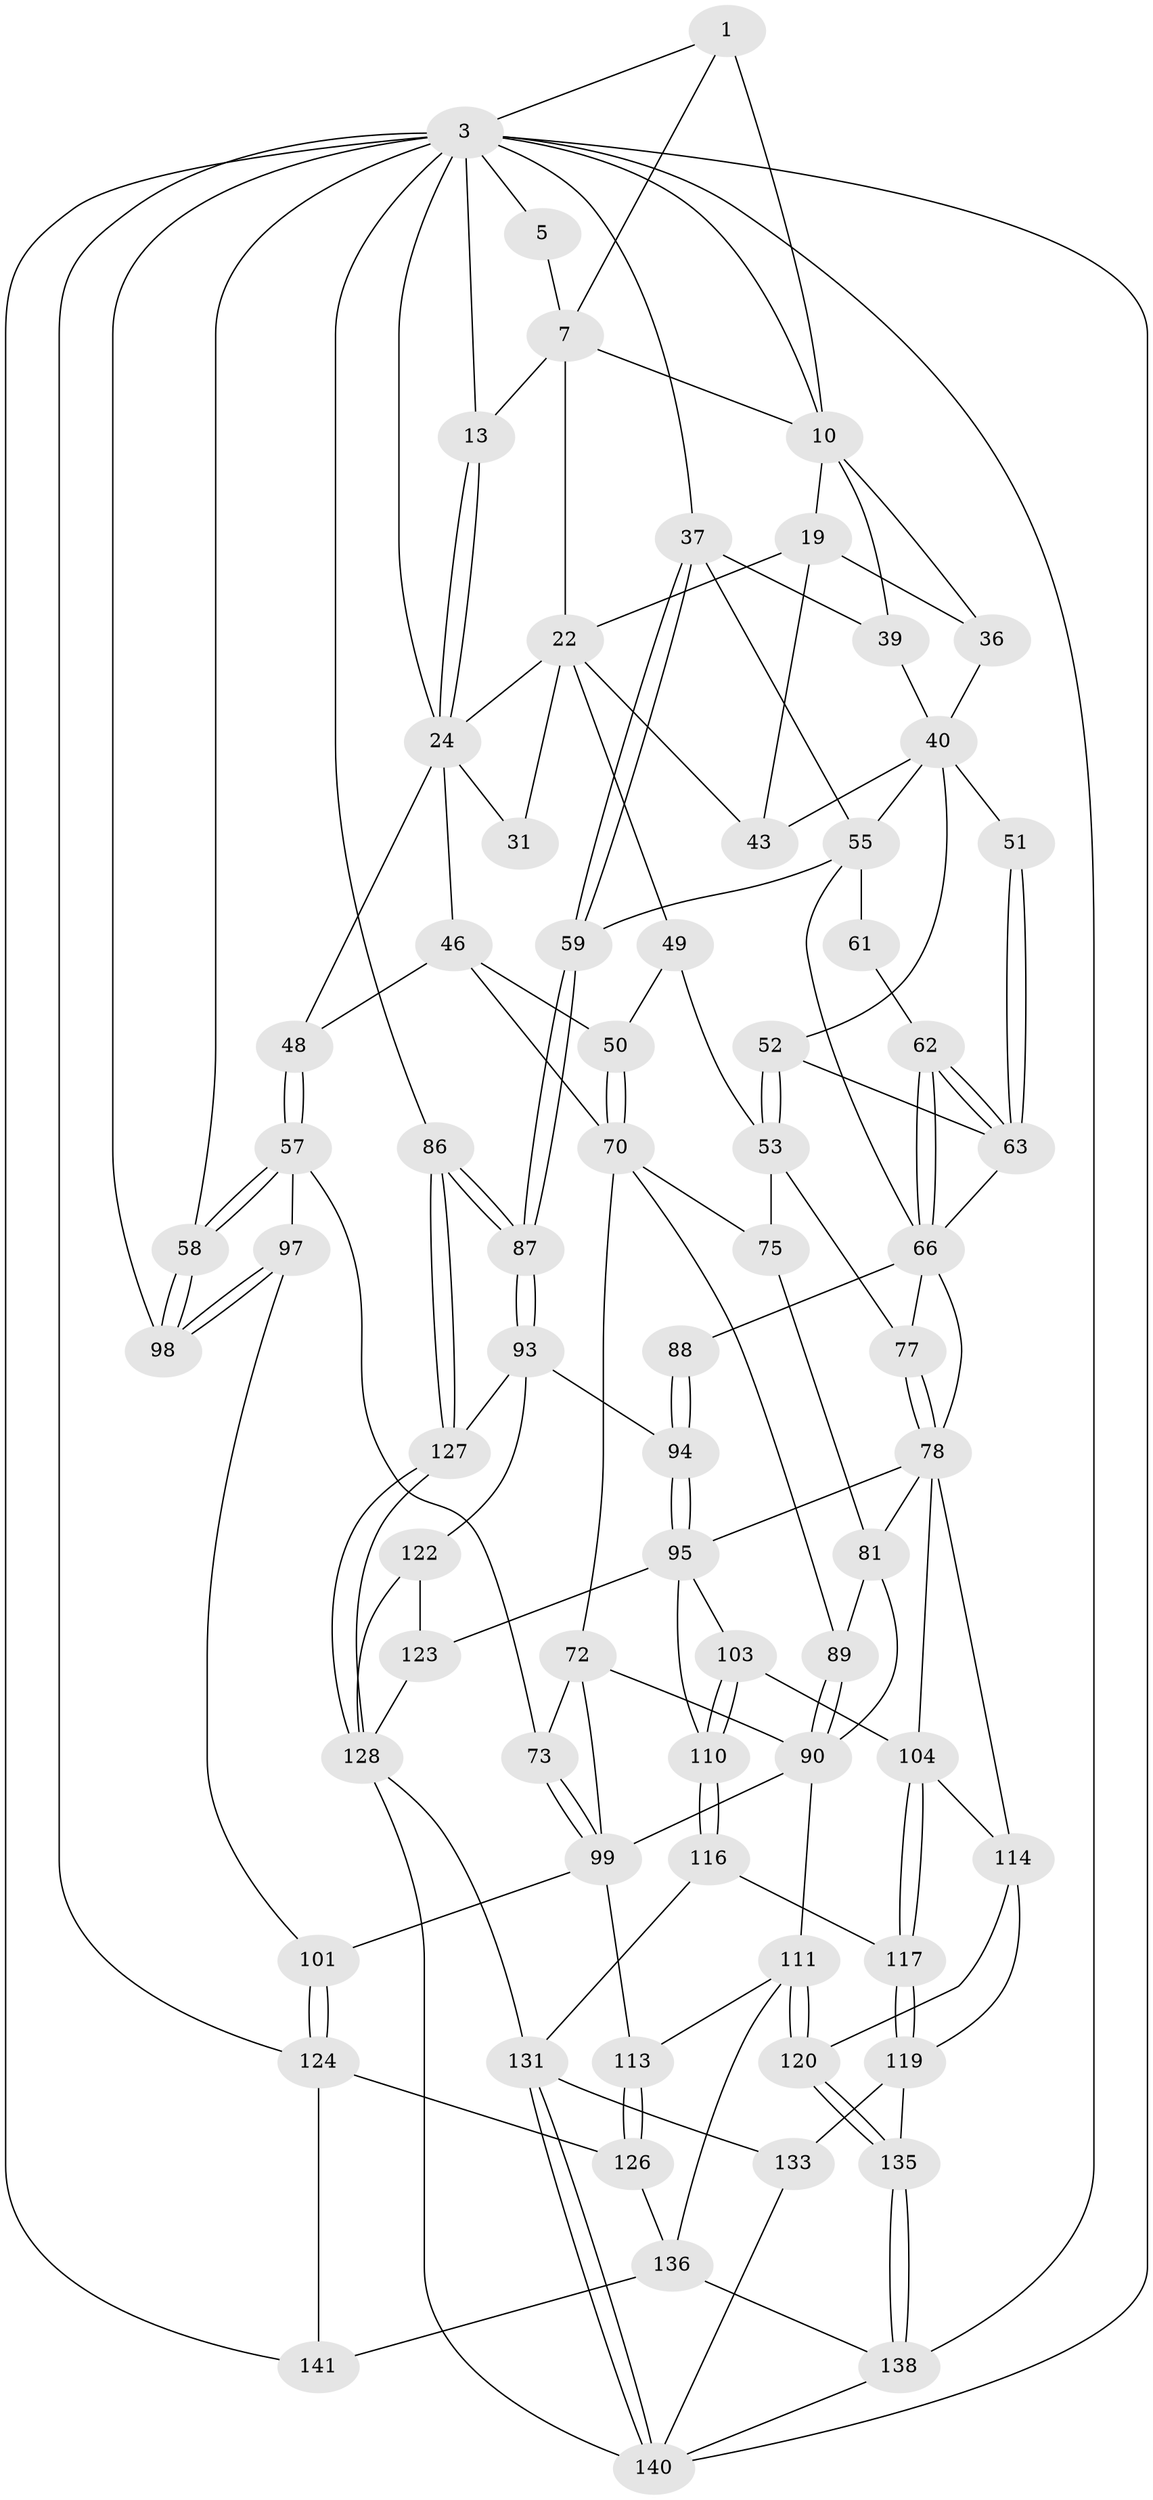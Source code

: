 // original degree distribution, {3: 0.013888888888888888, 4: 0.22916666666666666, 5: 0.5555555555555556, 6: 0.2013888888888889}
// Generated by graph-tools (version 1.1) at 2025/17/03/09/25 04:17:05]
// undirected, 72 vertices, 167 edges
graph export_dot {
graph [start="1"]
  node [color=gray90,style=filled];
  1 [pos="+0.5780101509993116+0",super="+2+6"];
  3 [pos="+1+0",super="+4+85+16"];
  5 [pos="+0.4517580775196223+0"];
  7 [pos="+0.49283686645918234+0.08739610347956729",super="+8"];
  10 [pos="+0.7331361804191151+0.04440990037603849",super="+15+11"];
  13 [pos="+0.32360450598055224+0.07888859422886467"];
  19 [pos="+0.6921911504291257+0.19559422153586256",super="+20"];
  22 [pos="+0.47924841103162713+0.17852354661069259",super="+23+26"];
  24 [pos="+0.35461596168592974+0.1641827378097943",super="+29"];
  31 [pos="+0.38820302313133803+0.29847687835688697"];
  36 [pos="+0.7201962005396958+0.21958073876684098"];
  37 [pos="+1+0.22015697291804887",super="+38"];
  39 [pos="+0.8608938243262035+0.2926764525388023"];
  40 [pos="+0.7235093561132913+0.2502793101124305",super="+41+44"];
  43 [pos="+0.5963302466216954+0.33558481167384535"];
  46 [pos="+0.34061692444108677+0.3260125019928519",super="+47"];
  48 [pos="+0.1864837731179862+0.3138004076244245"];
  49 [pos="+0.4388152485901702+0.4113196214922763"];
  50 [pos="+0.40173784106949406+0.4135260123544224"];
  51 [pos="+0.795553186683658+0.34855764054596206"];
  52 [pos="+0.6051393817321103+0.36914437327225513"];
  53 [pos="+0.601007206285666+0.4048511327486712",super="+54"];
  55 [pos="+0.9579448982765739+0.38067098133102756",super="+56+60"];
  57 [pos="+0.07381355225021889+0.44045719228105573",super="+74"];
  58 [pos="+0+0.42623801647849757"];
  59 [pos="+1+0.47006718747626725"];
  61 [pos="+0.901740141743544+0.41577245194899737"];
  62 [pos="+0.8157005232694217+0.4612303777668558"];
  63 [pos="+0.7893305792933828+0.3753948750080415",super="+64"];
  66 [pos="+0.8126731109837234+0.4808815363893727",super="+67+84"];
  70 [pos="+0.3065324957236219+0.4732555544638501",super="+76+71"];
  72 [pos="+0.2523348161890308+0.4984842815720207",super="+92"];
  73 [pos="+0.21740547581347144+0.5229775465600451"];
  75 [pos="+0.5095776501342115+0.5124291977195371"];
  77 [pos="+0.6694154056455761+0.45917219517629093"];
  78 [pos="+0.6144579117537998+0.59547357104118",super="+79+83"];
  81 [pos="+0.5320598433697992+0.5979498318275596",super="+82"];
  86 [pos="+1+0.8542606775832551"];
  87 [pos="+1+0.6709351047897842"];
  88 [pos="+0.9048718730476292+0.6388826791898383"];
  89 [pos="+0.38861523758785627+0.6038169156041291"];
  90 [pos="+0.36201086802782706+0.631880538645392",super="+107+91"];
  93 [pos="+0.9194496314846065+0.6495658089232845",super="+121"];
  94 [pos="+0.9049429782340215+0.6451709743787682"];
  95 [pos="+0.8950363160634495+0.6513559295612564",super="+96+109"];
  97 [pos="+0.08619593657928894+0.601629083962944"];
  98 [pos="+0+0.592684660541265"];
  99 [pos="+0.21855993619010328+0.5841046558432285",super="+100"];
  101 [pos="+0.127309713909528+0.6734008801449969"];
  103 [pos="+0.7294190485366039+0.6737154663134581"];
  104 [pos="+0.699500296579561+0.692285353863093",super="+105"];
  110 [pos="+0.7969033519875801+0.7295836659130825"];
  111 [pos="+0.42091976662157+0.7738673260346278",super="+112"];
  113 [pos="+0.29323139705723705+0.7533579122625723"];
  114 [pos="+0.6521389019157149+0.7600885222521245",super="+118+115"];
  116 [pos="+0.7806051103022721+0.7570276324811132"];
  117 [pos="+0.7377733759513964+0.7606103180162744"];
  119 [pos="+0.6727132288473209+0.7765148606203597",super="+134"];
  120 [pos="+0.5182254017269555+0.7947742686304363"];
  122 [pos="+0.9552501196327462+0.7724653968786113"];
  123 [pos="+0.8776403281843413+0.7549965855744406"];
  124 [pos="+0.10044936877999448+0.7583210814660162",super="+125"];
  126 [pos="+0.2580808955305061+0.7966316493387294"];
  127 [pos="+1+0.8460290910791048"];
  128 [pos="+1+0.8545721710838406",super="+129"];
  131 [pos="+0.8732931472266523+0.8490210947597981",super="+132"];
  133 [pos="+0.7636957661655277+0.8570308037397997"];
  135 [pos="+0.5678705501378184+0.9655746555061724"];
  136 [pos="+0.39045249880736366+0.8481491063686732",super="+137"];
  138 [pos="+0.5278244308166606+1",super="+139"];
  140 [pos="+0.8951666514025086+0.9145915304158794",super="+142"];
  141 [pos="+0.2217375257509484+1"];
  1 -- 10 [weight=2];
  1 -- 3;
  1 -- 7;
  3 -- 98;
  3 -- 5;
  3 -- 13;
  3 -- 58;
  3 -- 124;
  3 -- 86;
  3 -- 138;
  3 -- 140;
  3 -- 141;
  3 -- 10;
  3 -- 37;
  3 -- 24;
  5 -- 7;
  7 -- 13;
  7 -- 22;
  7 -- 10;
  10 -- 36;
  10 -- 39;
  10 -- 19 [weight=2];
  13 -- 24;
  13 -- 24;
  19 -- 36;
  19 -- 43;
  19 -- 22;
  22 -- 24;
  22 -- 31 [weight=2];
  22 -- 49;
  22 -- 43;
  24 -- 48;
  24 -- 46;
  24 -- 31;
  36 -- 40;
  37 -- 59;
  37 -- 59;
  37 -- 39;
  37 -- 55;
  39 -- 40;
  40 -- 51 [weight=2];
  40 -- 43;
  40 -- 52;
  40 -- 55;
  46 -- 50;
  46 -- 48;
  46 -- 70;
  48 -- 57;
  48 -- 57;
  49 -- 50;
  49 -- 53;
  50 -- 70;
  50 -- 70;
  51 -- 63;
  51 -- 63;
  52 -- 53;
  52 -- 53;
  52 -- 63;
  53 -- 77;
  53 -- 75;
  55 -- 61 [weight=2];
  55 -- 66;
  55 -- 59;
  57 -- 58;
  57 -- 58;
  57 -- 73;
  57 -- 97;
  58 -- 98;
  58 -- 98;
  59 -- 87;
  59 -- 87;
  61 -- 62;
  62 -- 63;
  62 -- 63;
  62 -- 66;
  62 -- 66;
  63 -- 66;
  66 -- 88 [weight=2];
  66 -- 77;
  66 -- 78;
  70 -- 89;
  70 -- 75;
  70 -- 72;
  72 -- 73;
  72 -- 99;
  72 -- 90;
  73 -- 99;
  73 -- 99;
  75 -- 81;
  77 -- 78;
  77 -- 78;
  78 -- 81;
  78 -- 114 [weight=2];
  78 -- 104;
  78 -- 95;
  81 -- 90;
  81 -- 89;
  86 -- 87;
  86 -- 87;
  86 -- 127;
  86 -- 127;
  87 -- 93;
  87 -- 93;
  88 -- 94;
  88 -- 94;
  89 -- 90;
  89 -- 90;
  90 -- 111;
  90 -- 99;
  93 -- 94;
  93 -- 122;
  93 -- 127;
  94 -- 95;
  94 -- 95;
  95 -- 103;
  95 -- 123;
  95 -- 110;
  97 -- 98;
  97 -- 98;
  97 -- 101;
  99 -- 113;
  99 -- 101;
  101 -- 124;
  101 -- 124;
  103 -- 104;
  103 -- 110;
  103 -- 110;
  104 -- 117;
  104 -- 117;
  104 -- 114;
  110 -- 116;
  110 -- 116;
  111 -- 120;
  111 -- 120;
  111 -- 136;
  111 -- 113;
  113 -- 126;
  113 -- 126;
  114 -- 119;
  114 -- 120;
  116 -- 117;
  116 -- 131;
  117 -- 119;
  117 -- 119;
  119 -- 135;
  119 -- 133;
  120 -- 135;
  120 -- 135;
  122 -- 123;
  122 -- 128;
  123 -- 128;
  124 -- 126;
  124 -- 141;
  126 -- 136;
  127 -- 128;
  127 -- 128;
  128 -- 140;
  128 -- 131;
  131 -- 140;
  131 -- 140;
  131 -- 133;
  133 -- 140;
  135 -- 138;
  135 -- 138;
  136 -- 138;
  136 -- 141;
  138 -- 140;
}

